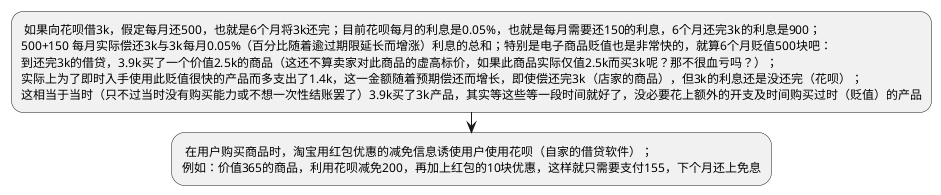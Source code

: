 @startuml
: 如果向花呗借3k，假定每月还500，也就是6个月将3k还完；目前花呗每月的利息是0.05%，也就是每月需要还150的利息，6个月还完3k的利息是900；
500+150 每月实际偿还3k与3k每月0.05%（百分比随着逾过期限延长而增涨）利息的总和；特别是电子商品贬值也是非常快的，就算6个月贬值500块吧：
到还完3k的借贷，3.9k买了一个价值2.5k的商品（这还不算卖家对此商品的虚高标价，如果此商品实际仅值2.5k而买3k呢？那不很血亏吗？）；
实际上为了即时入手使用此贬值很快的产品而多支出了1.4k，这一金额随着预期偿还而增长，即使偿还完3k（店家的商品），但3k的利息还是没还完（花呗）；
这相当于当时（只不过当时没有购买能力或不想一次性结账罢了）3.9k买了3k产品，其实等这些等一段时间就好了，没必要花上额外的开支及时间购买过时（贬值）的产品;
: 在用户购买商品时，淘宝用红包优惠的减免信息诱使用户使用花呗（自家的借贷软件）；
例如：价值365的商品，利用花呗减免200，再加上红包的10块优惠，这样就只需要支付155，下个月还上免息;

@enduml


' 目前花呗每月的利息是0.05%，也就是每月需要还150的利息，无形中每月是要交上650，6个

' 借款的本质就是使超出购买支出的预算被借贷人当作当前的购买支出，而忽略实际复杂环境做出的理想偿还决策（往往这些理想决策，总会超出预期）